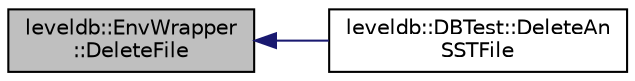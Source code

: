 digraph "leveldb::EnvWrapper::DeleteFile"
{
  edge [fontname="Helvetica",fontsize="10",labelfontname="Helvetica",labelfontsize="10"];
  node [fontname="Helvetica",fontsize="10",shape=record];
  rankdir="LR";
  Node1 [label="leveldb::EnvWrapper\l::DeleteFile",height=0.2,width=0.4,color="black", fillcolor="grey75", style="filled" fontcolor="black"];
  Node1 -> Node2 [dir="back",color="midnightblue",fontsize="10",style="solid"];
  Node2 [label="leveldb::DBTest::DeleteAn\lSSTFile",height=0.2,width=0.4,color="black", fillcolor="white", style="filled",URL="$classleveldb_1_1_d_b_test.html#abcb2ebeb0733670d7634079c587426d2"];
}
